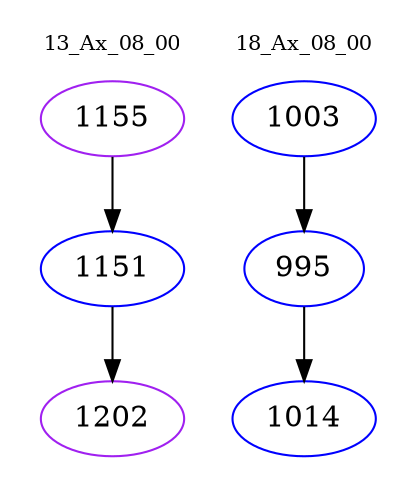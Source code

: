digraph{
subgraph cluster_0 {
color = white
label = "13_Ax_08_00";
fontsize=10;
T0_1155 [label="1155", color="purple"]
T0_1155 -> T0_1151 [color="black"]
T0_1151 [label="1151", color="blue"]
T0_1151 -> T0_1202 [color="black"]
T0_1202 [label="1202", color="purple"]
}
subgraph cluster_1 {
color = white
label = "18_Ax_08_00";
fontsize=10;
T1_1003 [label="1003", color="blue"]
T1_1003 -> T1_995 [color="black"]
T1_995 [label="995", color="blue"]
T1_995 -> T1_1014 [color="black"]
T1_1014 [label="1014", color="blue"]
}
}
